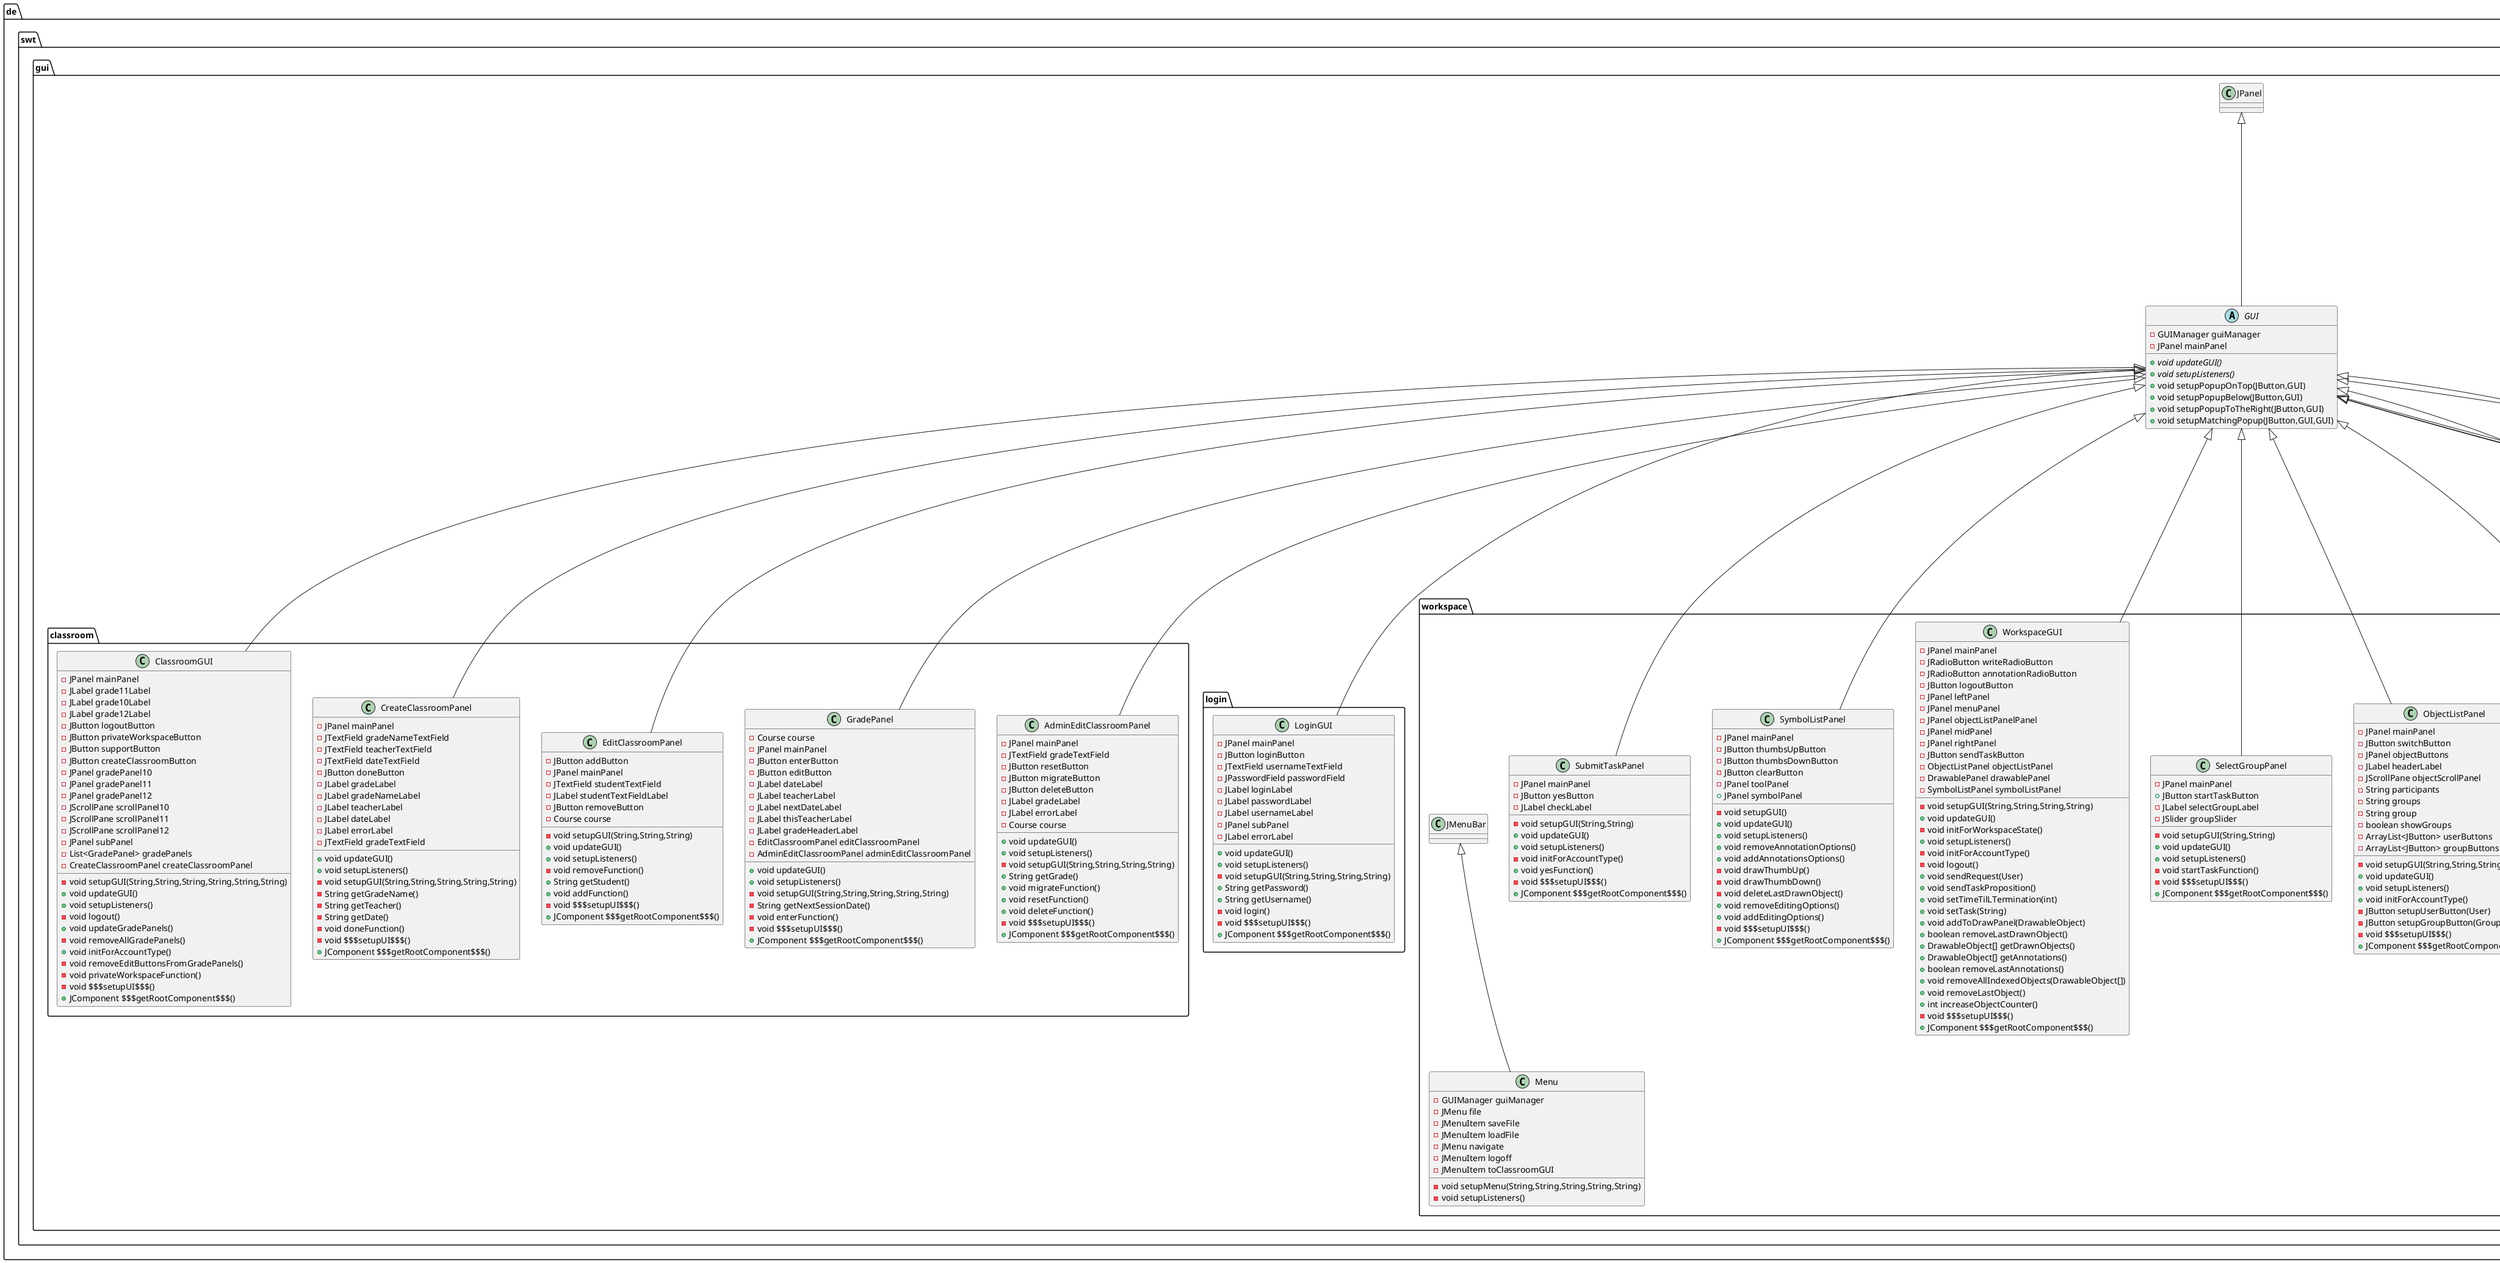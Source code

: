 @startuml
class de.swt.gui.classroom.AdminEditClassroomPanel {
- JPanel mainPanel
- JTextField gradeTextField
- JButton resetButton
- JButton migrateButton
- JButton deleteButton
- JLabel gradeLabel
- JLabel errorLabel
- Course course
+ void updateGUI()
+ void setupListeners()
- void setupGUI(String,String,String,String)
+ String getGrade()
+ void migrateFunction()
+ void resetFunction()
+ void deleteFunction()
- void $$$setupUI$$$()
+ JComponent $$$getRootComponent$$$()
}
class de.swt.gui.login.LoginGUI {
- JPanel mainPanel
- JButton loginButton
- JTextField usernameTextField
- JPasswordField passwordField
- JLabel loginLabel
- JLabel passwordLabel
- JLabel usernameLabel
- JPanel subPanel
- JLabel errorLabel
+ void updateGUI()
+ void setupListeners()
- void setupGUI(String,String,String,String)
+ String getPassword()
+ String getUsername()
- void login()
- void $$$setupUI$$$()
+ JComponent $$$getRootComponent$$$()
}
class de.swt.gui.classroom.GradePanel {
- Course course
- JPanel mainPanel
- JButton enterButton
- JButton editButton
- JLabel dateLabel
- JLabel teacherLabel
- JLabel nextDateLabel
- JLabel thisTeacherLabel
- JLabel gradeHeaderLabel
- EditClassroomPanel editClassroomPanel
- AdminEditClassroomPanel adminEditClassroomPanel
+ void updateGUI()
+ void setupListeners()
- void setupGUI(String,String,String,String,String)
- String getNextSessionDate()
- void enterFunction()
- void $$$setupUI$$$()
+ JComponent $$$getRootComponent$$$()
}
class de.swt.gui.workspace.GroupButtonPanel {
- JPanel mainPanel
- JButton watchButton
- JButton terminateButton
- Group group
- void setupGUI(String,String)
+ void updateGUI()
+ void setupListeners()
- void leaveFunction()
- void terminateFunction()
- void watchFunction()
- void $$$setupUI$$$()
+ JComponent $$$getRootComponent$$$()
}
class de.swt.gui.GUIManager {
- Language language
- AccountType accountType
- LoginGUI loginGUI
- ClassroomGUI classroomGUI
- WorkspaceGUI workspaceGUI
- List<GUI> childrenGUI
- Client client
- int drawableObjectCounter
- WorkspaceState workspaceState
+ void setupGUIS()
+ void secondSetup()
+ void updateGUIS()
+ void switchToLoginGUI()
+ void switchToClassRoomGUI()
+ void switchToWorkspaceGUI()
+ void addToDrawPanel(DrawableObject)
+ boolean removeLastDrawnObject()
+ boolean removeLastAnnotations()
+ void clearDrawingPanel()
+ DrawableObject[] getDrawnObjects()
+ DrawableObject[] getAnnotations()
+ void addDrawableObjects(DrawableObject[])
+ void saveWorkspace(File)
+ void loadWorkspace(File)
+ void syncWorkspace(byte[])
+ void syncSingleObject(DrawableObject)
- void removeAllIndexedObjects(DrawableObject[])
+ int increaseObjectCounter()
+ ArrayList<Group> getRelevantGroups()
- void timeUpdater()
- void setTimeTilLTermination(int)
+ void sendRequest(User)
+ void sendTaskProposition()
+ void setTask(String)
+ void removeLastObject()
}
class de.swt.gui.workspace.RequestPanel {
- JPanel mainPanel
+ JButton acceptButton
+ JButton denyButton
- User user
- JLabel requestLabel
+ void updateGUI()
- void setupGUI(String,String,String)
+ void setupListeners()
+ void acceptFunction()
+ void denyFunction()
- void $$$setupUI$$$()
+ JComponent $$$getRootComponent$$$()
}
class de.swt.gui.workspace.CreateGroupPanel {
+ JPanel mainPanel
- JTextField numberTextField
- JTextField sizeTextField
- JTextField durationTextField
+ JButton createButton
- JLabel headerLabel
- JLabel numberLabel
- JLabel sizeLabel
- JLabel durationLabel
- JLabel unitLabel
- void setupGUI(String,String,String,String,String,String)
+ void updateGUI()
+ void setupListeners()
+ int getNumberText()
+ int getSizeText()
+ int getDurationText()
- void createFunction()
- void $$$setupUI$$$()
+ JComponent $$$getRootComponent$$$()
}
class de.swt.gui.workspace.UserButtonPanel {
- JPanel mainPanel
- JButton kickButton
- User user
- void setupGUI(String)
+ void updateGUI()
+ void setupListeners()
- void kickFunction()
- void $$$setupUI$$$()
+ JComponent $$$getRootComponent$$$()
}
class de.swt.gui.classroom.EditClassroomPanel {
- JButton addButton
- JPanel mainPanel
- JTextField studentTextField
- JLabel studentTextFieldLabel
- JButton removeButton
- Course course
- void setupGUI(String,String,String)
+ void updateGUI()
+ void setupListeners()
- void removeFunction()
+ String getStudent()
+ void addFunction()
- void $$$setupUI$$$()
+ JComponent $$$getRootComponent$$$()
}
class de.swt.gui.workspace.DrawablePanel {
- JPanel mainPanel
- JButton taskButton
+ JPanel drawPanel
- JLabel remainingLabel
- JButton showTaskButton
- Stack<DrawableObject> drawableObjects
- ShowTaskPanel showTaskPanel
- int objectCounter
- void setupGUI(String,String,String)
+ void updateGUI()
+ void setupListeners()
- void initForAccountType()
+ void setTask(String)
+ void addToDrawPanel(DrawableObject)
+ void removeInteraction()
+ void addInteraction()
+ boolean removeLastDrawnObject()
+ DrawableObject[] getDrawnObjects()
+ DrawableObject[] getAnnotations()
+ boolean removeLastAnnotations()
+ void removeAllIndexedObjects(DrawableObject[])
+ void removeEditingOptions()
+ void addEditingOptions()
+ void setTimeTillTermination(int)
+ void removeLastObject()
+ int increaseObjectCounter()
- void $$$setupUI$$$()
+ JComponent $$$getRootComponent$$$()
}
class de.swt.gui.classroom.CreateClassroomPanel {
- JPanel mainPanel
- JTextField gradeNameTextField
- JTextField teacherTextField
- JTextField dateTextField
- JButton doneButton
- JLabel gradeLabel
- JLabel gradeNameLabel
- JLabel teacherLabel
- JLabel dateLabel
- JLabel errorLabel
- JTextField gradeTextField
+ void updateGUI()
+ void setupListeners()
- void setupGUI(String,String,String,String,String)
- String getGradeName()
- String getTeacher()
- String getDate()
- void doneFunction()
- void $$$setupUI$$$()
+ JComponent $$$getRootComponent$$$()
}
class de.swt.gui.workspace.CreateTaskPanel {
- JPanel mainPanel
- JTextArea taskTextArea
- JPanel filePanel
- JButton selectFileButton
- JLabel headerLabel
- JLabel pictureLabel
- JLabel selectedFileLabel
- JButton createButton
- JScrollPane taskScrollPanel
- File selectedFile
- void setupGUI(String,String,String)
+ void updateGUI()
+ void setupListeners()
- void fileChooserFunction()
+ String getTaskText()
+ File getSelectedFile()
+ void createFunction()
- void $$$setupUI$$$()
+ JComponent $$$getRootComponent$$$()
}
class de.swt.gui.workspace.ShowTaskPanel {
- JPanel mainPanel
- JTextPane taskPane
- String task
+ void updateGUI()
+ void setupListeners()
- void $$$setupUI$$$()
+ JComponent $$$getRootComponent$$$()
}
class de.swt.gui.workspace.ObjectListPanel {
- JPanel mainPanel
- JButton switchButton
- JPanel objectButtons
- JLabel headerLabel
- JScrollPane objectScrollPanel
- String participants
- String groups
- String group
- boolean showGroups
- ArrayList<JButton> userButtons
- ArrayList<JButton> groupButtons
- void setupGUI(String,String,String)
+ void updateGUI()
+ void setupListeners()
+ void initForAccountType()
- JButton setupUserButton(User)
- JButton setupGroupButton(Group)
- void $$$setupUI$$$()
+ JComponent $$$getRootComponent$$$()
}
class de.swt.gui.workspace.SelectGroupPanel {
- JPanel mainPanel
+ JButton startTaskButton
- JLabel selectGroupLabel
- JSlider groupSlider
- void setupGUI(String,String)
+ void updateGUI()
+ void setupListeners()
- void startTaskFunction()
- void $$$setupUI$$$()
+ JComponent $$$getRootComponent$$$()
}
class de.swt.gui.classroom.ClassroomGUI {
- JPanel mainPanel
- JLabel grade11Label
- JLabel grade10Label
- JLabel grade12Label
- JButton logoutButton
- JButton privateWorkspaceButton
- JButton supportButton
- JButton createClassroomButton
- JPanel gradePanel10
- JPanel gradePanel11
- JPanel gradePanel12
- JScrollPane scrollPanel10
- JScrollPane scrollPanel11
- JScrollPane scrollPanel12
- JPanel subPanel
- List<GradePanel> gradePanels
- CreateClassroomPanel createClassroomPanel
- void setupGUI(String,String,String,String,String,String)
+ void updateGUI()
+ void setupListeners()
- void logout()
+ void updateGradePanels()
- void removeAllGradePanels()
+ void initForAccountType()
- void removeEditButtonsFromGradePanels()
- void privateWorkspaceFunction()
- void $$$setupUI$$$()
+ JComponent $$$getRootComponent$$$()
}
class de.swt.gui.workspace.WorkspaceGUI {
- JPanel mainPanel
- JRadioButton writeRadioButton
- JRadioButton annotationRadioButton
- JButton logoutButton
- JPanel leftPanel
- JPanel menuPanel
- JPanel objectListPanelPanel
- JPanel midPanel
- JPanel rightPanel
- JButton sendTaskButton
- ObjectListPanel objectListPanel
- DrawablePanel drawablePanel
- SymbolListPanel symbolListPanel
- void setupGUI(String,String,String,String)
+ void updateGUI()
- void initForWorkspaceState()
+ void setupListeners()
- void initForAccountType()
- void logout()
+ void sendRequest(User)
+ void sendTaskProposition()
+ void setTimeTilLTermination(int)
+ void setTask(String)
+ void addToDrawPanel(DrawableObject)
+ boolean removeLastDrawnObject()
+ DrawableObject[] getDrawnObjects()
+ DrawableObject[] getAnnotations()
+ boolean removeLastAnnotations()
+ void removeAllIndexedObjects(DrawableObject[])
+ void removeLastObject()
+ int increaseObjectCounter()
- void $$$setupUI$$$()
+ JComponent $$$getRootComponent$$$()
}
class de.swt.gui.workspace.Menu {
- GUIManager guiManager
- JMenu file
- JMenuItem saveFile
- JMenuItem loadFile
- JMenu navigate
- JMenuItem logoff
- JMenuItem toClassroomGUI
- void setupMenu(String,String,String,String,String)
- void setupListeners()
}
abstract class de.swt.gui.GUI {
- GUIManager guiManager
- JPanel mainPanel
+ {abstract}void updateGUI()
+ {abstract}void setupListeners()
+ void setupPopupOnTop(JButton,GUI)
+ void setupPopupBelow(JButton,GUI)
+ void setupPopupToTheRight(JButton,GUI)
+ void setupMatchingPopup(JButton,GUI,GUI)
}
class de.swt.gui.workspace.SymbolListPanel {
- JPanel mainPanel
- JButton thumbsUpButton
- JButton thumbsDownButton
- JButton clearButton
- JPanel toolPanel
+ JPanel symbolPanel
- void setupGUI()
+ void updateGUI()
+ void setupListeners()
+ void removeAnnotationOptions()
+ void addAnnotationsOptions()
- void drawThumbUp()
- void drawThumbDown()
- void deleteLastDrawnObject()
+ void removeEditingOptions()
+ void addEditingOptions()
- void $$$setupUI$$$()
+ JComponent $$$getRootComponent$$$()
}
class de.swt.gui.useroverview.UserOverviewGUI {
- JPanel mainPanel
- void setupGUI()
+ void updateGUI()
+ void setupListeners()
- void initForAccountType()
- void $$$setupUI$$$()
+ JComponent $$$getRootComponent$$$()
}
class de.swt.gui.workspace.SubmitTaskPanel {
- JPanel mainPanel
- JButton yesButton
- JLabel checkLabel
- void setupGUI(String,String)
+ void updateGUI()
+ void setupListeners()
- void initForAccountType()
+ void yesFunction()
- void $$$setupUI$$$()
+ JComponent $$$getRootComponent$$$()
}


de.swt.gui.GUI <|-- de.swt.gui.classroom.AdminEditClassroomPanel
de.swt.gui.GUI <|-- de.swt.gui.login.LoginGUI
de.swt.gui.GUI <|-- de.swt.gui.classroom.GradePanel
de.swt.gui.GUI <|-- de.swt.gui.workspace.GroupButtonPanel
de.swt.gui.JFrame <|-- de.swt.gui.GUIManager
de.swt.gui.GUI <|-- de.swt.gui.workspace.RequestPanel
de.swt.gui.GUI <|-- de.swt.gui.workspace.CreateGroupPanel
de.swt.gui.GUI <|-- de.swt.gui.workspace.UserButtonPanel
de.swt.gui.GUI <|-- de.swt.gui.classroom.EditClassroomPanel
de.swt.gui.GUI <|-- de.swt.gui.workspace.DrawablePanel
de.swt.gui.GUI <|-- de.swt.gui.classroom.CreateClassroomPanel
de.swt.gui.GUI <|-- de.swt.gui.workspace.CreateTaskPanel
de.swt.gui.GUI <|-- de.swt.gui.workspace.ShowTaskPanel
de.swt.gui.GUI <|-- de.swt.gui.workspace.ObjectListPanel
de.swt.gui.GUI <|-- de.swt.gui.workspace.SelectGroupPanel
de.swt.gui.GUI <|-- de.swt.gui.classroom.ClassroomGUI
de.swt.gui.GUI <|-- de.swt.gui.workspace.WorkspaceGUI
de.swt.gui.workspace.JMenuBar <|-- de.swt.gui.workspace.Menu
de.swt.gui.JPanel <|-- de.swt.gui.GUI
de.swt.gui.GUI <|-- de.swt.gui.workspace.SymbolListPanel
de.swt.gui.GUI <|-- de.swt.gui.useroverview.UserOverviewGUI
de.swt.gui.GUI <|-- de.swt.gui.workspace.SubmitTaskPanel
@enduml